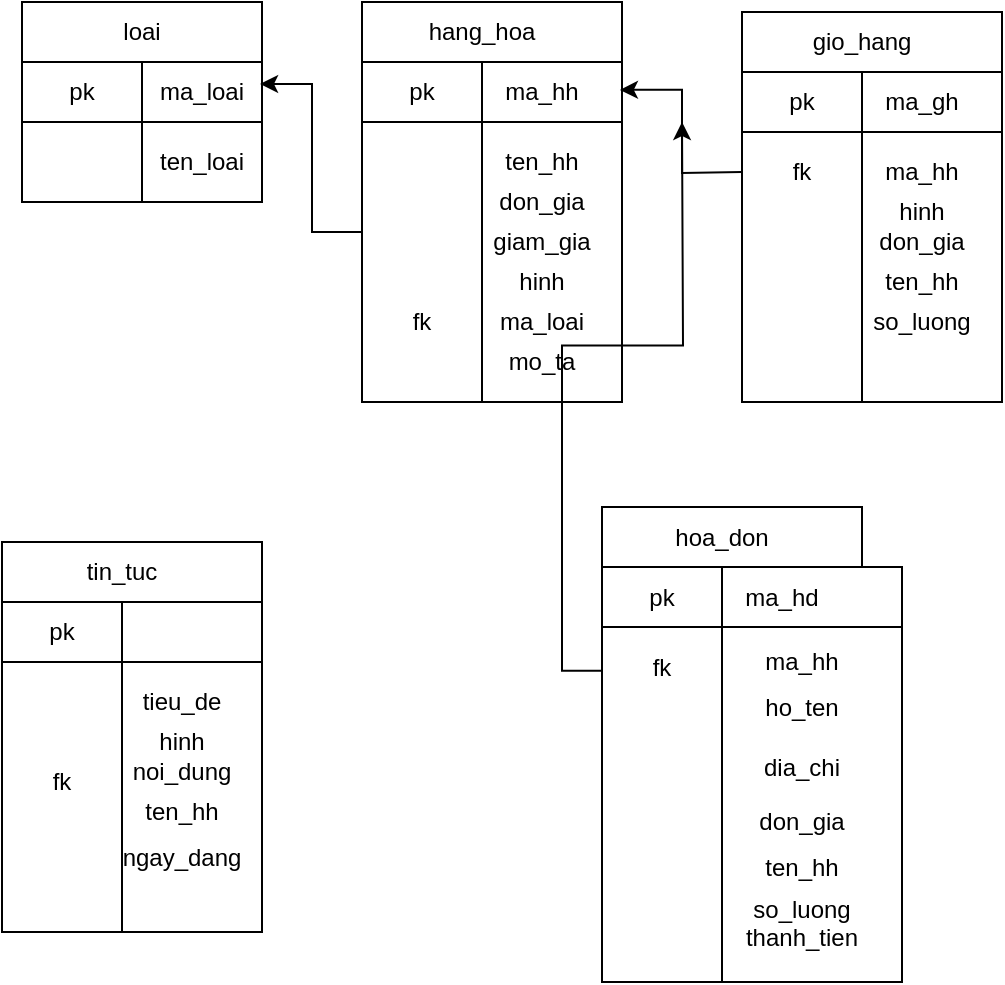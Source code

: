 <mxfile version="14.1.1" type="github">
  <diagram id="9aJfzsWIPFKFNy_LZrzX" name="Page-1">
    <mxGraphModel dx="824" dy="486" grid="1" gridSize="10" guides="1" tooltips="1" connect="1" arrows="1" fold="1" page="1" pageScale="1" pageWidth="827" pageHeight="1169" math="0" shadow="0">
      <root>
        <mxCell id="0" />
        <mxCell id="1" parent="0" />
        <mxCell id="lmk_Pzj2UHXtX4NMEvki-2" value="" style="shape=internalStorage;whiteSpace=wrap;html=1;backgroundOutline=1;dx=60;dy=30;" vertex="1" parent="1">
          <mxGeometry x="40" y="80" width="120" height="70" as="geometry" />
        </mxCell>
        <mxCell id="lmk_Pzj2UHXtX4NMEvki-4" value="pk" style="text;html=1;strokeColor=none;fillColor=none;align=center;verticalAlign=middle;whiteSpace=wrap;rounded=0;" vertex="1" parent="1">
          <mxGeometry x="40" y="80" width="60" height="30" as="geometry" />
        </mxCell>
        <mxCell id="lmk_Pzj2UHXtX4NMEvki-5" value="ma_loai" style="text;html=1;strokeColor=none;fillColor=none;align=center;verticalAlign=middle;whiteSpace=wrap;rounded=0;" vertex="1" parent="1">
          <mxGeometry x="110" y="85" width="40" height="20" as="geometry" />
        </mxCell>
        <mxCell id="lmk_Pzj2UHXtX4NMEvki-6" value="ten_loai" style="text;html=1;strokeColor=none;fillColor=none;align=center;verticalAlign=middle;whiteSpace=wrap;rounded=0;" vertex="1" parent="1">
          <mxGeometry x="110" y="120" width="40" height="20" as="geometry" />
        </mxCell>
        <mxCell id="lmk_Pzj2UHXtX4NMEvki-7" value="" style="rounded=0;whiteSpace=wrap;html=1;" vertex="1" parent="1">
          <mxGeometry x="40" y="50" width="120" height="30" as="geometry" />
        </mxCell>
        <mxCell id="lmk_Pzj2UHXtX4NMEvki-8" value="loai" style="text;html=1;strokeColor=none;fillColor=none;align=center;verticalAlign=middle;whiteSpace=wrap;rounded=0;" vertex="1" parent="1">
          <mxGeometry x="80" y="55" width="40" height="20" as="geometry" />
        </mxCell>
        <mxCell id="lmk_Pzj2UHXtX4NMEvki-28" style="edgeStyle=orthogonalEdgeStyle;rounded=0;orthogonalLoop=1;jettySize=auto;html=1;entryX=0.992;entryY=0.157;entryDx=0;entryDy=0;entryPerimeter=0;" edge="1" parent="1" source="lmk_Pzj2UHXtX4NMEvki-10" target="lmk_Pzj2UHXtX4NMEvki-2">
          <mxGeometry relative="1" as="geometry" />
        </mxCell>
        <mxCell id="lmk_Pzj2UHXtX4NMEvki-10" value="" style="shape=internalStorage;whiteSpace=wrap;html=1;backgroundOutline=1;dx=60;dy=30;" vertex="1" parent="1">
          <mxGeometry x="210" y="80" width="130" height="170" as="geometry" />
        </mxCell>
        <mxCell id="lmk_Pzj2UHXtX4NMEvki-11" value="pk" style="text;html=1;strokeColor=none;fillColor=none;align=center;verticalAlign=middle;whiteSpace=wrap;rounded=0;" vertex="1" parent="1">
          <mxGeometry x="210" y="80" width="60" height="30" as="geometry" />
        </mxCell>
        <mxCell id="lmk_Pzj2UHXtX4NMEvki-12" value="ma_hh" style="text;html=1;strokeColor=none;fillColor=none;align=center;verticalAlign=middle;whiteSpace=wrap;rounded=0;" vertex="1" parent="1">
          <mxGeometry x="280" y="85" width="40" height="20" as="geometry" />
        </mxCell>
        <mxCell id="lmk_Pzj2UHXtX4NMEvki-13" value="ten_hh" style="text;html=1;strokeColor=none;fillColor=none;align=center;verticalAlign=middle;whiteSpace=wrap;rounded=0;" vertex="1" parent="1">
          <mxGeometry x="280" y="120" width="40" height="20" as="geometry" />
        </mxCell>
        <mxCell id="lmk_Pzj2UHXtX4NMEvki-14" value="" style="rounded=0;whiteSpace=wrap;html=1;" vertex="1" parent="1">
          <mxGeometry x="210" y="50" width="130" height="30" as="geometry" />
        </mxCell>
        <mxCell id="lmk_Pzj2UHXtX4NMEvki-15" value="hang_hoa" style="text;html=1;strokeColor=none;fillColor=none;align=center;verticalAlign=middle;whiteSpace=wrap;rounded=0;" vertex="1" parent="1">
          <mxGeometry x="250" y="55" width="40" height="20" as="geometry" />
        </mxCell>
        <mxCell id="lmk_Pzj2UHXtX4NMEvki-16" value="" style="shape=internalStorage;whiteSpace=wrap;html=1;backgroundOutline=1;dx=60;dy=30;" vertex="1" parent="1">
          <mxGeometry x="400" y="85" width="130" height="165" as="geometry" />
        </mxCell>
        <mxCell id="lmk_Pzj2UHXtX4NMEvki-17" value="pk" style="text;html=1;strokeColor=none;fillColor=none;align=center;verticalAlign=middle;whiteSpace=wrap;rounded=0;" vertex="1" parent="1">
          <mxGeometry x="400" y="85" width="60" height="30" as="geometry" />
        </mxCell>
        <mxCell id="lmk_Pzj2UHXtX4NMEvki-18" value="ma_gh" style="text;html=1;strokeColor=none;fillColor=none;align=center;verticalAlign=middle;whiteSpace=wrap;rounded=0;" vertex="1" parent="1">
          <mxGeometry x="470" y="90" width="40" height="20" as="geometry" />
        </mxCell>
        <mxCell id="lmk_Pzj2UHXtX4NMEvki-19" value="ma_hh" style="text;html=1;strokeColor=none;fillColor=none;align=center;verticalAlign=middle;whiteSpace=wrap;rounded=0;" vertex="1" parent="1">
          <mxGeometry x="470" y="125" width="40" height="20" as="geometry" />
        </mxCell>
        <mxCell id="lmk_Pzj2UHXtX4NMEvki-20" value="" style="rounded=0;whiteSpace=wrap;html=1;" vertex="1" parent="1">
          <mxGeometry x="400" y="55" width="130" height="30" as="geometry" />
        </mxCell>
        <mxCell id="lmk_Pzj2UHXtX4NMEvki-21" value="gio_hang" style="text;html=1;strokeColor=none;fillColor=none;align=center;verticalAlign=middle;whiteSpace=wrap;rounded=0;" vertex="1" parent="1">
          <mxGeometry x="440" y="60" width="40" height="20" as="geometry" />
        </mxCell>
        <mxCell id="lmk_Pzj2UHXtX4NMEvki-22" value="don_gia" style="text;html=1;strokeColor=none;fillColor=none;align=center;verticalAlign=middle;whiteSpace=wrap;rounded=0;" vertex="1" parent="1">
          <mxGeometry x="280" y="140" width="40" height="20" as="geometry" />
        </mxCell>
        <mxCell id="lmk_Pzj2UHXtX4NMEvki-24" value="giam_gia" style="text;html=1;strokeColor=none;fillColor=none;align=center;verticalAlign=middle;whiteSpace=wrap;rounded=0;" vertex="1" parent="1">
          <mxGeometry x="280" y="160" width="40" height="20" as="geometry" />
        </mxCell>
        <mxCell id="lmk_Pzj2UHXtX4NMEvki-25" value="hinh" style="text;html=1;strokeColor=none;fillColor=none;align=center;verticalAlign=middle;whiteSpace=wrap;rounded=0;" vertex="1" parent="1">
          <mxGeometry x="280" y="180" width="40" height="20" as="geometry" />
        </mxCell>
        <mxCell id="lmk_Pzj2UHXtX4NMEvki-26" value="ma_loai" style="text;html=1;strokeColor=none;fillColor=none;align=center;verticalAlign=middle;whiteSpace=wrap;rounded=0;" vertex="1" parent="1">
          <mxGeometry x="280" y="200" width="40" height="20" as="geometry" />
        </mxCell>
        <mxCell id="lmk_Pzj2UHXtX4NMEvki-27" value="mo_ta" style="text;html=1;strokeColor=none;fillColor=none;align=center;verticalAlign=middle;whiteSpace=wrap;rounded=0;" vertex="1" parent="1">
          <mxGeometry x="280" y="220" width="40" height="20" as="geometry" />
        </mxCell>
        <mxCell id="lmk_Pzj2UHXtX4NMEvki-29" value="fk" style="text;html=1;strokeColor=none;fillColor=none;align=center;verticalAlign=middle;whiteSpace=wrap;rounded=0;" vertex="1" parent="1">
          <mxGeometry x="220" y="200" width="40" height="20" as="geometry" />
        </mxCell>
        <mxCell id="lmk_Pzj2UHXtX4NMEvki-31" style="edgeStyle=orthogonalEdgeStyle;rounded=0;orthogonalLoop=1;jettySize=auto;html=1;entryX=0.992;entryY=0.082;entryDx=0;entryDy=0;entryPerimeter=0;" edge="1" parent="1" target="lmk_Pzj2UHXtX4NMEvki-10">
          <mxGeometry relative="1" as="geometry">
            <mxPoint x="400" y="135" as="sourcePoint" />
          </mxGeometry>
        </mxCell>
        <mxCell id="lmk_Pzj2UHXtX4NMEvki-30" value="fk" style="text;html=1;strokeColor=none;fillColor=none;align=center;verticalAlign=middle;whiteSpace=wrap;rounded=0;" vertex="1" parent="1">
          <mxGeometry x="410" y="125" width="40" height="20" as="geometry" />
        </mxCell>
        <mxCell id="lmk_Pzj2UHXtX4NMEvki-32" value="ten_hh" style="text;html=1;strokeColor=none;fillColor=none;align=center;verticalAlign=middle;whiteSpace=wrap;rounded=0;" vertex="1" parent="1">
          <mxGeometry x="470" y="180" width="40" height="20" as="geometry" />
        </mxCell>
        <mxCell id="lmk_Pzj2UHXtX4NMEvki-33" value="don_gia" style="text;html=1;strokeColor=none;fillColor=none;align=center;verticalAlign=middle;whiteSpace=wrap;rounded=0;" vertex="1" parent="1">
          <mxGeometry x="470" y="160" width="40" height="20" as="geometry" />
        </mxCell>
        <mxCell id="lmk_Pzj2UHXtX4NMEvki-34" value="hinh" style="text;html=1;strokeColor=none;fillColor=none;align=center;verticalAlign=middle;whiteSpace=wrap;rounded=0;" vertex="1" parent="1">
          <mxGeometry x="470" y="145" width="40" height="20" as="geometry" />
        </mxCell>
        <mxCell id="lmk_Pzj2UHXtX4NMEvki-35" value="so_luong" style="text;html=1;strokeColor=none;fillColor=none;align=center;verticalAlign=middle;whiteSpace=wrap;rounded=0;" vertex="1" parent="1">
          <mxGeometry x="470" y="200" width="40" height="20" as="geometry" />
        </mxCell>
        <mxCell id="lmk_Pzj2UHXtX4NMEvki-36" value="" style="shape=internalStorage;whiteSpace=wrap;html=1;backgroundOutline=1;dx=60;dy=30;" vertex="1" parent="1">
          <mxGeometry x="30" y="350" width="130" height="165" as="geometry" />
        </mxCell>
        <mxCell id="lmk_Pzj2UHXtX4NMEvki-37" value="pk" style="text;html=1;strokeColor=none;fillColor=none;align=center;verticalAlign=middle;whiteSpace=wrap;rounded=0;" vertex="1" parent="1">
          <mxGeometry x="30" y="350" width="60" height="30" as="geometry" />
        </mxCell>
        <mxCell id="lmk_Pzj2UHXtX4NMEvki-39" value="tieu_de" style="text;html=1;strokeColor=none;fillColor=none;align=center;verticalAlign=middle;whiteSpace=wrap;rounded=0;" vertex="1" parent="1">
          <mxGeometry x="100" y="390" width="40" height="20" as="geometry" />
        </mxCell>
        <mxCell id="lmk_Pzj2UHXtX4NMEvki-40" value="" style="rounded=0;whiteSpace=wrap;html=1;" vertex="1" parent="1">
          <mxGeometry x="30" y="320" width="130" height="30" as="geometry" />
        </mxCell>
        <mxCell id="lmk_Pzj2UHXtX4NMEvki-41" value="tin_tuc" style="text;html=1;strokeColor=none;fillColor=none;align=center;verticalAlign=middle;whiteSpace=wrap;rounded=0;" vertex="1" parent="1">
          <mxGeometry x="70" y="325" width="40" height="20" as="geometry" />
        </mxCell>
        <mxCell id="lmk_Pzj2UHXtX4NMEvki-42" value="fk" style="text;html=1;strokeColor=none;fillColor=none;align=center;verticalAlign=middle;whiteSpace=wrap;rounded=0;" vertex="1" parent="1">
          <mxGeometry x="40" y="430" width="40" height="20" as="geometry" />
        </mxCell>
        <mxCell id="lmk_Pzj2UHXtX4NMEvki-43" value="ten_hh" style="text;html=1;strokeColor=none;fillColor=none;align=center;verticalAlign=middle;whiteSpace=wrap;rounded=0;" vertex="1" parent="1">
          <mxGeometry x="100" y="445" width="40" height="20" as="geometry" />
        </mxCell>
        <mxCell id="lmk_Pzj2UHXtX4NMEvki-44" value="noi_dung" style="text;html=1;strokeColor=none;fillColor=none;align=center;verticalAlign=middle;whiteSpace=wrap;rounded=0;" vertex="1" parent="1">
          <mxGeometry x="100" y="425" width="40" height="20" as="geometry" />
        </mxCell>
        <mxCell id="lmk_Pzj2UHXtX4NMEvki-45" value="hinh" style="text;html=1;strokeColor=none;fillColor=none;align=center;verticalAlign=middle;whiteSpace=wrap;rounded=0;" vertex="1" parent="1">
          <mxGeometry x="100" y="410" width="40" height="20" as="geometry" />
        </mxCell>
        <mxCell id="lmk_Pzj2UHXtX4NMEvki-46" value="ngay_dang" style="text;html=1;strokeColor=none;fillColor=none;align=center;verticalAlign=middle;whiteSpace=wrap;rounded=0;" vertex="1" parent="1">
          <mxGeometry x="100" y="467.5" width="40" height="20" as="geometry" />
        </mxCell>
        <mxCell id="lmk_Pzj2UHXtX4NMEvki-75" style="edgeStyle=orthogonalEdgeStyle;rounded=0;orthogonalLoop=1;jettySize=auto;html=1;exitX=0;exitY=0.25;exitDx=0;exitDy=0;" edge="1" parent="1" source="lmk_Pzj2UHXtX4NMEvki-58">
          <mxGeometry relative="1" as="geometry">
            <mxPoint x="370" y="110" as="targetPoint" />
          </mxGeometry>
        </mxCell>
        <mxCell id="lmk_Pzj2UHXtX4NMEvki-58" value="" style="shape=internalStorage;whiteSpace=wrap;html=1;backgroundOutline=1;dx=60;dy=30;" vertex="1" parent="1">
          <mxGeometry x="330" y="332.5" width="150" height="207.5" as="geometry" />
        </mxCell>
        <mxCell id="lmk_Pzj2UHXtX4NMEvki-59" value="pk" style="text;html=1;strokeColor=none;fillColor=none;align=center;verticalAlign=middle;whiteSpace=wrap;rounded=0;" vertex="1" parent="1">
          <mxGeometry x="330" y="332.5" width="60" height="30" as="geometry" />
        </mxCell>
        <mxCell id="lmk_Pzj2UHXtX4NMEvki-60" value="ma_hd" style="text;html=1;strokeColor=none;fillColor=none;align=center;verticalAlign=middle;whiteSpace=wrap;rounded=0;" vertex="1" parent="1">
          <mxGeometry x="400" y="337.5" width="40" height="20" as="geometry" />
        </mxCell>
        <mxCell id="lmk_Pzj2UHXtX4NMEvki-61" value="ma_hh" style="text;html=1;strokeColor=none;fillColor=none;align=center;verticalAlign=middle;whiteSpace=wrap;rounded=0;" vertex="1" parent="1">
          <mxGeometry x="410" y="370" width="40" height="20" as="geometry" />
        </mxCell>
        <mxCell id="lmk_Pzj2UHXtX4NMEvki-62" value="" style="rounded=0;whiteSpace=wrap;html=1;" vertex="1" parent="1">
          <mxGeometry x="330" y="302.5" width="130" height="30" as="geometry" />
        </mxCell>
        <mxCell id="lmk_Pzj2UHXtX4NMEvki-63" value="hoa_don" style="text;html=1;strokeColor=none;fillColor=none;align=center;verticalAlign=middle;whiteSpace=wrap;rounded=0;" vertex="1" parent="1">
          <mxGeometry x="370" y="307.5" width="40" height="20" as="geometry" />
        </mxCell>
        <mxCell id="lmk_Pzj2UHXtX4NMEvki-64" value="fk" style="text;html=1;strokeColor=none;fillColor=none;align=center;verticalAlign=middle;whiteSpace=wrap;rounded=0;" vertex="1" parent="1">
          <mxGeometry x="340" y="372.5" width="40" height="20" as="geometry" />
        </mxCell>
        <mxCell id="lmk_Pzj2UHXtX4NMEvki-65" value="ten_hh" style="text;html=1;strokeColor=none;fillColor=none;align=center;verticalAlign=middle;whiteSpace=wrap;rounded=0;" vertex="1" parent="1">
          <mxGeometry x="410" y="472.5" width="40" height="20" as="geometry" />
        </mxCell>
        <mxCell id="lmk_Pzj2UHXtX4NMEvki-66" value="don_gia" style="text;html=1;strokeColor=none;fillColor=none;align=center;verticalAlign=middle;whiteSpace=wrap;rounded=0;" vertex="1" parent="1">
          <mxGeometry x="410" y="450" width="40" height="20" as="geometry" />
        </mxCell>
        <mxCell id="lmk_Pzj2UHXtX4NMEvki-67" value="thanh_tien" style="text;html=1;strokeColor=none;fillColor=none;align=center;verticalAlign=middle;whiteSpace=wrap;rounded=0;" vertex="1" parent="1">
          <mxGeometry x="410" y="507.5" width="40" height="20" as="geometry" />
        </mxCell>
        <mxCell id="lmk_Pzj2UHXtX4NMEvki-68" value="so_luong" style="text;html=1;strokeColor=none;fillColor=none;align=center;verticalAlign=middle;whiteSpace=wrap;rounded=0;" vertex="1" parent="1">
          <mxGeometry x="410" y="495" width="40" height="17.5" as="geometry" />
        </mxCell>
        <mxCell id="lmk_Pzj2UHXtX4NMEvki-69" value="ho_ten" style="text;html=1;strokeColor=none;fillColor=none;align=center;verticalAlign=middle;whiteSpace=wrap;rounded=0;" vertex="1" parent="1">
          <mxGeometry x="410" y="392.5" width="40" height="20" as="geometry" />
        </mxCell>
        <mxCell id="lmk_Pzj2UHXtX4NMEvki-73" value="dia_chi" style="text;html=1;strokeColor=none;fillColor=none;align=center;verticalAlign=middle;whiteSpace=wrap;rounded=0;" vertex="1" parent="1">
          <mxGeometry x="410" y="422.5" width="40" height="20" as="geometry" />
        </mxCell>
      </root>
    </mxGraphModel>
  </diagram>
</mxfile>
